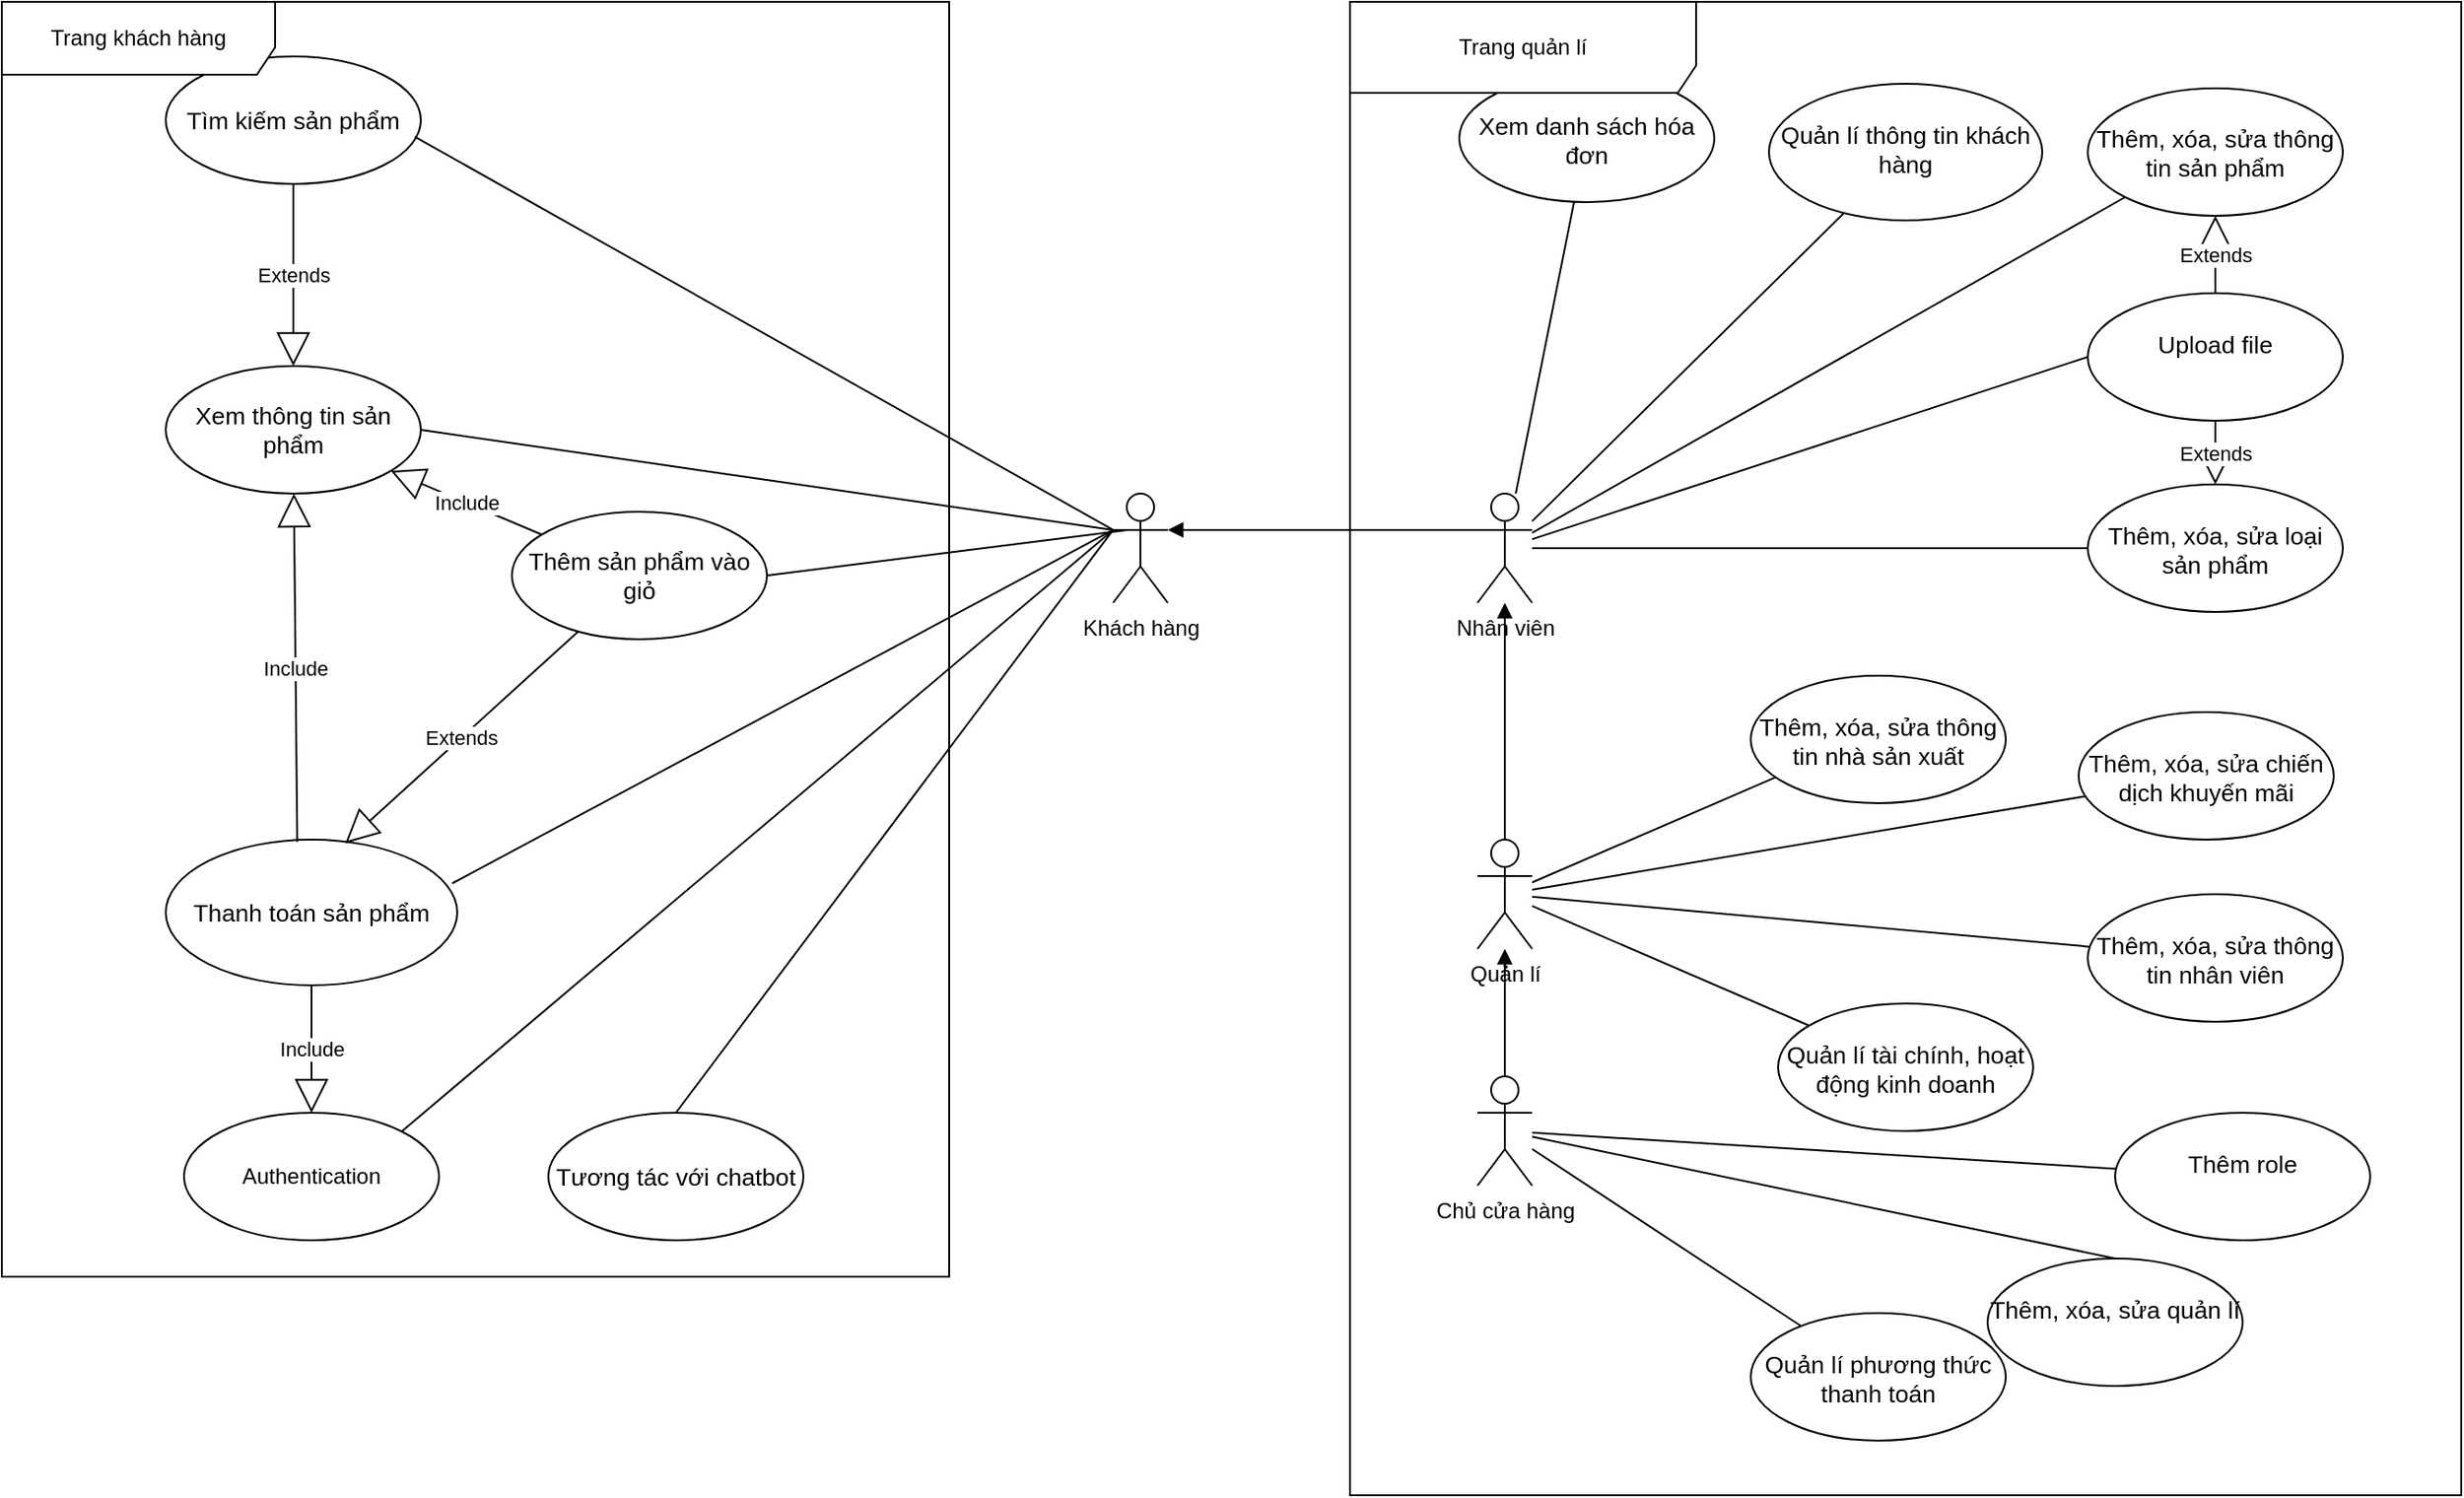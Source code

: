 <mxfile version="20.4.0" type="github">
  <diagram id="iGRDlivAOMHe7M8B4Hxi" name="Page-1">
    <mxGraphModel dx="1296" dy="1838" grid="1" gridSize="10" guides="1" tooltips="1" connect="1" arrows="1" fold="1" page="1" pageScale="1" pageWidth="850" pageHeight="1100" math="0" shadow="0">
      <root>
        <mxCell id="0" />
        <mxCell id="1" parent="0" />
        <mxCell id="qxMvBepOkDed57miZHUi-1" value="Khách hàng" style="shape=umlActor;verticalLabelPosition=bottom;verticalAlign=top;html=1;" vertex="1" parent="1">
          <mxGeometry x="960" y="150" width="30" height="60" as="geometry" />
        </mxCell>
        <mxCell id="qxMvBepOkDed57miZHUi-2" value="Authentication" style="ellipse;whiteSpace=wrap;html=1;" vertex="1" parent="1">
          <mxGeometry x="450" y="490" width="140" height="70" as="geometry" />
        </mxCell>
        <mxCell id="qxMvBepOkDed57miZHUi-4" value="&lt;span style=&quot;text-align: start; font-size: 10pt; font-family: Arial;&quot; data-sheets-userformat=&quot;{&amp;quot;2&amp;quot;:573,&amp;quot;3&amp;quot;:{&amp;quot;1&amp;quot;:0},&amp;quot;5&amp;quot;:{&amp;quot;1&amp;quot;:[{&amp;quot;1&amp;quot;:2,&amp;quot;2&amp;quot;:0,&amp;quot;5&amp;quot;:{&amp;quot;1&amp;quot;:2,&amp;quot;2&amp;quot;:0}},{&amp;quot;1&amp;quot;:0,&amp;quot;2&amp;quot;:0,&amp;quot;3&amp;quot;:3},{&amp;quot;1&amp;quot;:1,&amp;quot;2&amp;quot;:0,&amp;quot;4&amp;quot;:1}]},&amp;quot;6&amp;quot;:{&amp;quot;1&amp;quot;:[{&amp;quot;1&amp;quot;:2,&amp;quot;2&amp;quot;:0,&amp;quot;5&amp;quot;:{&amp;quot;1&amp;quot;:2,&amp;quot;2&amp;quot;:0}},{&amp;quot;1&amp;quot;:0,&amp;quot;2&amp;quot;:0,&amp;quot;3&amp;quot;:3},{&amp;quot;1&amp;quot;:1,&amp;quot;2&amp;quot;:0,&amp;quot;4&amp;quot;:1}]},&amp;quot;7&amp;quot;:{&amp;quot;1&amp;quot;:[{&amp;quot;1&amp;quot;:2,&amp;quot;2&amp;quot;:0,&amp;quot;5&amp;quot;:{&amp;quot;1&amp;quot;:2,&amp;quot;2&amp;quot;:0}},{&amp;quot;1&amp;quot;:0,&amp;quot;2&amp;quot;:0,&amp;quot;3&amp;quot;:3},{&amp;quot;1&amp;quot;:1,&amp;quot;2&amp;quot;:0,&amp;quot;4&amp;quot;:1}]},&amp;quot;8&amp;quot;:{&amp;quot;1&amp;quot;:[{&amp;quot;1&amp;quot;:2,&amp;quot;2&amp;quot;:0,&amp;quot;5&amp;quot;:{&amp;quot;1&amp;quot;:2,&amp;quot;2&amp;quot;:0}},{&amp;quot;1&amp;quot;:0,&amp;quot;2&amp;quot;:0,&amp;quot;3&amp;quot;:3},{&amp;quot;1&amp;quot;:1,&amp;quot;2&amp;quot;:0,&amp;quot;4&amp;quot;:1}]},&amp;quot;12&amp;quot;:0}&quot; data-sheets-value=&quot;{&amp;quot;1&amp;quot;:2,&amp;quot;2&amp;quot;:&amp;quot;Tìm kiếm sản phẩm&amp;quot;}&quot;&gt;Tìm kiếm sản phẩm&lt;/span&gt;" style="ellipse;whiteSpace=wrap;html=1;" vertex="1" parent="1">
          <mxGeometry x="440" y="-90" width="140" height="70" as="geometry" />
        </mxCell>
        <mxCell id="qxMvBepOkDed57miZHUi-5" value="&lt;span style=&quot;text-align: start; font-size: 10pt; font-family: Arial;&quot; data-sheets-userformat=&quot;{&amp;quot;2&amp;quot;:573,&amp;quot;3&amp;quot;:{&amp;quot;1&amp;quot;:0},&amp;quot;5&amp;quot;:{&amp;quot;1&amp;quot;:[{&amp;quot;1&amp;quot;:2,&amp;quot;2&amp;quot;:0,&amp;quot;5&amp;quot;:{&amp;quot;1&amp;quot;:2,&amp;quot;2&amp;quot;:0}},{&amp;quot;1&amp;quot;:0,&amp;quot;2&amp;quot;:0,&amp;quot;3&amp;quot;:3},{&amp;quot;1&amp;quot;:1,&amp;quot;2&amp;quot;:0,&amp;quot;4&amp;quot;:1}]},&amp;quot;6&amp;quot;:{&amp;quot;1&amp;quot;:[{&amp;quot;1&amp;quot;:2,&amp;quot;2&amp;quot;:0,&amp;quot;5&amp;quot;:{&amp;quot;1&amp;quot;:2,&amp;quot;2&amp;quot;:0}},{&amp;quot;1&amp;quot;:0,&amp;quot;2&amp;quot;:0,&amp;quot;3&amp;quot;:3},{&amp;quot;1&amp;quot;:1,&amp;quot;2&amp;quot;:0,&amp;quot;4&amp;quot;:1}]},&amp;quot;7&amp;quot;:{&amp;quot;1&amp;quot;:[{&amp;quot;1&amp;quot;:2,&amp;quot;2&amp;quot;:0,&amp;quot;5&amp;quot;:{&amp;quot;1&amp;quot;:2,&amp;quot;2&amp;quot;:0}},{&amp;quot;1&amp;quot;:0,&amp;quot;2&amp;quot;:0,&amp;quot;3&amp;quot;:3},{&amp;quot;1&amp;quot;:1,&amp;quot;2&amp;quot;:0,&amp;quot;4&amp;quot;:1}]},&amp;quot;8&amp;quot;:{&amp;quot;1&amp;quot;:[{&amp;quot;1&amp;quot;:2,&amp;quot;2&amp;quot;:0,&amp;quot;5&amp;quot;:{&amp;quot;1&amp;quot;:2,&amp;quot;2&amp;quot;:0}},{&amp;quot;1&amp;quot;:0,&amp;quot;2&amp;quot;:0,&amp;quot;3&amp;quot;:3},{&amp;quot;1&amp;quot;:1,&amp;quot;2&amp;quot;:0,&amp;quot;4&amp;quot;:1}]},&amp;quot;12&amp;quot;:0}&quot; data-sheets-value=&quot;{&amp;quot;1&amp;quot;:2,&amp;quot;2&amp;quot;:&amp;quot;Thêm, xóa, sửa thông tin sản phẩm&amp;quot;}&quot;&gt;Thêm, xóa, sửa thông tin sản phẩm&lt;/span&gt;" style="ellipse;whiteSpace=wrap;html=1;" vertex="1" parent="1">
          <mxGeometry x="1495" y="-72.5" width="140" height="70" as="geometry" />
        </mxCell>
        <mxCell id="qxMvBepOkDed57miZHUi-6" value="&lt;span style=&quot;text-align: start; font-size: 10pt; font-family: Arial;&quot; data-sheets-userformat=&quot;{&amp;quot;2&amp;quot;:573,&amp;quot;3&amp;quot;:{&amp;quot;1&amp;quot;:0},&amp;quot;5&amp;quot;:{&amp;quot;1&amp;quot;:[{&amp;quot;1&amp;quot;:2,&amp;quot;2&amp;quot;:0,&amp;quot;5&amp;quot;:{&amp;quot;1&amp;quot;:2,&amp;quot;2&amp;quot;:0}},{&amp;quot;1&amp;quot;:0,&amp;quot;2&amp;quot;:0,&amp;quot;3&amp;quot;:3},{&amp;quot;1&amp;quot;:1,&amp;quot;2&amp;quot;:0,&amp;quot;4&amp;quot;:1}]},&amp;quot;6&amp;quot;:{&amp;quot;1&amp;quot;:[{&amp;quot;1&amp;quot;:2,&amp;quot;2&amp;quot;:0,&amp;quot;5&amp;quot;:{&amp;quot;1&amp;quot;:2,&amp;quot;2&amp;quot;:0}},{&amp;quot;1&amp;quot;:0,&amp;quot;2&amp;quot;:0,&amp;quot;3&amp;quot;:3},{&amp;quot;1&amp;quot;:1,&amp;quot;2&amp;quot;:0,&amp;quot;4&amp;quot;:1}]},&amp;quot;7&amp;quot;:{&amp;quot;1&amp;quot;:[{&amp;quot;1&amp;quot;:2,&amp;quot;2&amp;quot;:0,&amp;quot;5&amp;quot;:{&amp;quot;1&amp;quot;:2,&amp;quot;2&amp;quot;:0}},{&amp;quot;1&amp;quot;:0,&amp;quot;2&amp;quot;:0,&amp;quot;3&amp;quot;:3},{&amp;quot;1&amp;quot;:1,&amp;quot;2&amp;quot;:0,&amp;quot;4&amp;quot;:1}]},&amp;quot;8&amp;quot;:{&amp;quot;1&amp;quot;:[{&amp;quot;1&amp;quot;:2,&amp;quot;2&amp;quot;:0,&amp;quot;5&amp;quot;:{&amp;quot;1&amp;quot;:2,&amp;quot;2&amp;quot;:0}},{&amp;quot;1&amp;quot;:0,&amp;quot;2&amp;quot;:0,&amp;quot;3&amp;quot;:3},{&amp;quot;1&amp;quot;:1,&amp;quot;2&amp;quot;:0,&amp;quot;4&amp;quot;:1}]},&amp;quot;12&amp;quot;:0}&quot; data-sheets-value=&quot;{&amp;quot;1&amp;quot;:2,&amp;quot;2&amp;quot;:&amp;quot;Tương tác với chatbot&amp;quot;}&quot;&gt;Tương tác với chatbot&lt;/span&gt;" style="ellipse;whiteSpace=wrap;html=1;" vertex="1" parent="1">
          <mxGeometry x="650" y="490" width="140" height="70" as="geometry" />
        </mxCell>
        <mxCell id="qxMvBepOkDed57miZHUi-7" value="&lt;span style=&quot;text-align: start; font-size: 10pt; font-family: Arial;&quot; data-sheets-userformat=&quot;{&amp;quot;2&amp;quot;:573,&amp;quot;3&amp;quot;:{&amp;quot;1&amp;quot;:0},&amp;quot;5&amp;quot;:{&amp;quot;1&amp;quot;:[{&amp;quot;1&amp;quot;:2,&amp;quot;2&amp;quot;:0,&amp;quot;5&amp;quot;:{&amp;quot;1&amp;quot;:2,&amp;quot;2&amp;quot;:0}},{&amp;quot;1&amp;quot;:0,&amp;quot;2&amp;quot;:0,&amp;quot;3&amp;quot;:3},{&amp;quot;1&amp;quot;:1,&amp;quot;2&amp;quot;:0,&amp;quot;4&amp;quot;:1}]},&amp;quot;6&amp;quot;:{&amp;quot;1&amp;quot;:[{&amp;quot;1&amp;quot;:2,&amp;quot;2&amp;quot;:0,&amp;quot;5&amp;quot;:{&amp;quot;1&amp;quot;:2,&amp;quot;2&amp;quot;:0}},{&amp;quot;1&amp;quot;:0,&amp;quot;2&amp;quot;:0,&amp;quot;3&amp;quot;:3},{&amp;quot;1&amp;quot;:1,&amp;quot;2&amp;quot;:0,&amp;quot;4&amp;quot;:1}]},&amp;quot;7&amp;quot;:{&amp;quot;1&amp;quot;:[{&amp;quot;1&amp;quot;:2,&amp;quot;2&amp;quot;:0,&amp;quot;5&amp;quot;:{&amp;quot;1&amp;quot;:2,&amp;quot;2&amp;quot;:0}},{&amp;quot;1&amp;quot;:0,&amp;quot;2&amp;quot;:0,&amp;quot;3&amp;quot;:3},{&amp;quot;1&amp;quot;:1,&amp;quot;2&amp;quot;:0,&amp;quot;4&amp;quot;:1}]},&amp;quot;8&amp;quot;:{&amp;quot;1&amp;quot;:[{&amp;quot;1&amp;quot;:2,&amp;quot;2&amp;quot;:0,&amp;quot;5&amp;quot;:{&amp;quot;1&amp;quot;:2,&amp;quot;2&amp;quot;:0}},{&amp;quot;1&amp;quot;:0,&amp;quot;2&amp;quot;:0,&amp;quot;3&amp;quot;:3},{&amp;quot;1&amp;quot;:1,&amp;quot;2&amp;quot;:0,&amp;quot;4&amp;quot;:1}]},&amp;quot;12&amp;quot;:0}&quot; data-sheets-value=&quot;{&amp;quot;1&amp;quot;:2,&amp;quot;2&amp;quot;:&amp;quot;Thanh toán sản phẩm&amp;quot;}&quot;&gt;Thanh toán sản phẩm&lt;/span&gt;" style="ellipse;whiteSpace=wrap;html=1;" vertex="1" parent="1">
          <mxGeometry x="440" y="340" width="160" height="80" as="geometry" />
        </mxCell>
        <mxCell id="qxMvBepOkDed57miZHUi-8" value="&lt;span style=&quot;text-align: start; font-size: 10pt; font-family: Arial;&quot; data-sheets-userformat=&quot;{&amp;quot;2&amp;quot;:573,&amp;quot;3&amp;quot;:{&amp;quot;1&amp;quot;:0},&amp;quot;5&amp;quot;:{&amp;quot;1&amp;quot;:[{&amp;quot;1&amp;quot;:2,&amp;quot;2&amp;quot;:0,&amp;quot;5&amp;quot;:{&amp;quot;1&amp;quot;:2,&amp;quot;2&amp;quot;:0}},{&amp;quot;1&amp;quot;:0,&amp;quot;2&amp;quot;:0,&amp;quot;3&amp;quot;:3},{&amp;quot;1&amp;quot;:1,&amp;quot;2&amp;quot;:0,&amp;quot;4&amp;quot;:1}]},&amp;quot;6&amp;quot;:{&amp;quot;1&amp;quot;:[{&amp;quot;1&amp;quot;:2,&amp;quot;2&amp;quot;:0,&amp;quot;5&amp;quot;:{&amp;quot;1&amp;quot;:2,&amp;quot;2&amp;quot;:0}},{&amp;quot;1&amp;quot;:0,&amp;quot;2&amp;quot;:0,&amp;quot;3&amp;quot;:3},{&amp;quot;1&amp;quot;:1,&amp;quot;2&amp;quot;:0,&amp;quot;4&amp;quot;:1}]},&amp;quot;7&amp;quot;:{&amp;quot;1&amp;quot;:[{&amp;quot;1&amp;quot;:2,&amp;quot;2&amp;quot;:0,&amp;quot;5&amp;quot;:{&amp;quot;1&amp;quot;:2,&amp;quot;2&amp;quot;:0}},{&amp;quot;1&amp;quot;:0,&amp;quot;2&amp;quot;:0,&amp;quot;3&amp;quot;:3},{&amp;quot;1&amp;quot;:1,&amp;quot;2&amp;quot;:0,&amp;quot;4&amp;quot;:1}]},&amp;quot;8&amp;quot;:{&amp;quot;1&amp;quot;:[{&amp;quot;1&amp;quot;:2,&amp;quot;2&amp;quot;:0,&amp;quot;5&amp;quot;:{&amp;quot;1&amp;quot;:2,&amp;quot;2&amp;quot;:0}},{&amp;quot;1&amp;quot;:0,&amp;quot;2&amp;quot;:0,&amp;quot;3&amp;quot;:3},{&amp;quot;1&amp;quot;:1,&amp;quot;2&amp;quot;:0,&amp;quot;4&amp;quot;:1}]},&amp;quot;12&amp;quot;:0}&quot; data-sheets-value=&quot;{&amp;quot;1&amp;quot;:2,&amp;quot;2&amp;quot;:&amp;quot;Thêm sản phẩm vào giỏ&amp;quot;}&quot;&gt;Thêm sản phẩm vào giỏ&lt;/span&gt;" style="ellipse;whiteSpace=wrap;html=1;" vertex="1" parent="1">
          <mxGeometry x="630" y="160" width="140" height="70" as="geometry" />
        </mxCell>
        <mxCell id="qxMvBepOkDed57miZHUi-9" value="&lt;span style=&quot;text-align: start; font-size: 10pt; font-family: Arial;&quot; data-sheets-userformat=&quot;{&amp;quot;2&amp;quot;:573,&amp;quot;3&amp;quot;:{&amp;quot;1&amp;quot;:0},&amp;quot;5&amp;quot;:{&amp;quot;1&amp;quot;:[{&amp;quot;1&amp;quot;:2,&amp;quot;2&amp;quot;:0,&amp;quot;5&amp;quot;:{&amp;quot;1&amp;quot;:2,&amp;quot;2&amp;quot;:0}},{&amp;quot;1&amp;quot;:0,&amp;quot;2&amp;quot;:0,&amp;quot;3&amp;quot;:3},{&amp;quot;1&amp;quot;:1,&amp;quot;2&amp;quot;:0,&amp;quot;4&amp;quot;:1}]},&amp;quot;6&amp;quot;:{&amp;quot;1&amp;quot;:[{&amp;quot;1&amp;quot;:2,&amp;quot;2&amp;quot;:0,&amp;quot;5&amp;quot;:{&amp;quot;1&amp;quot;:2,&amp;quot;2&amp;quot;:0}},{&amp;quot;1&amp;quot;:0,&amp;quot;2&amp;quot;:0,&amp;quot;3&amp;quot;:3},{&amp;quot;1&amp;quot;:1,&amp;quot;2&amp;quot;:0,&amp;quot;4&amp;quot;:1}]},&amp;quot;7&amp;quot;:{&amp;quot;1&amp;quot;:[{&amp;quot;1&amp;quot;:2,&amp;quot;2&amp;quot;:0,&amp;quot;5&amp;quot;:{&amp;quot;1&amp;quot;:2,&amp;quot;2&amp;quot;:0}},{&amp;quot;1&amp;quot;:0,&amp;quot;2&amp;quot;:0,&amp;quot;3&amp;quot;:3},{&amp;quot;1&amp;quot;:1,&amp;quot;2&amp;quot;:0,&amp;quot;4&amp;quot;:1}]},&amp;quot;8&amp;quot;:{&amp;quot;1&amp;quot;:[{&amp;quot;1&amp;quot;:2,&amp;quot;2&amp;quot;:0,&amp;quot;5&amp;quot;:{&amp;quot;1&amp;quot;:2,&amp;quot;2&amp;quot;:0}},{&amp;quot;1&amp;quot;:0,&amp;quot;2&amp;quot;:0,&amp;quot;3&amp;quot;:3},{&amp;quot;1&amp;quot;:1,&amp;quot;2&amp;quot;:0,&amp;quot;4&amp;quot;:1}]},&amp;quot;12&amp;quot;:0}&quot; data-sheets-value=&quot;{&amp;quot;1&amp;quot;:2,&amp;quot;2&amp;quot;:&amp;quot;Xem thông tin sản phẩm&amp;quot;}&quot;&gt;Xem thông tin sản phẩm&lt;/span&gt;" style="ellipse;whiteSpace=wrap;html=1;" vertex="1" parent="1">
          <mxGeometry x="440" y="80" width="140" height="70" as="geometry" />
        </mxCell>
        <mxCell id="qxMvBepOkDed57miZHUi-11" value="Trang khách hàng" style="shape=umlFrame;whiteSpace=wrap;html=1;width=150;height=40;" vertex="1" parent="1">
          <mxGeometry x="350" y="-120" width="520" height="700" as="geometry" />
        </mxCell>
        <mxCell id="qxMvBepOkDed57miZHUi-14" value="Include" style="endArrow=block;endSize=16;endFill=0;html=1;rounded=0;strokeColor=default;exitX=0.5;exitY=1;exitDx=0;exitDy=0;entryX=0.5;entryY=0;entryDx=0;entryDy=0;" edge="1" parent="1" source="qxMvBepOkDed57miZHUi-7" target="qxMvBepOkDed57miZHUi-2">
          <mxGeometry width="160" relative="1" as="geometry">
            <mxPoint x="470" y="490" as="sourcePoint" />
            <mxPoint x="630" y="490" as="targetPoint" />
          </mxGeometry>
        </mxCell>
        <mxCell id="qxMvBepOkDed57miZHUi-15" value="Include" style="endArrow=block;endSize=16;endFill=0;html=1;rounded=0;strokeColor=default;" edge="1" parent="1" source="qxMvBepOkDed57miZHUi-8" target="qxMvBepOkDed57miZHUi-9">
          <mxGeometry width="160" relative="1" as="geometry">
            <mxPoint x="506.569" y="206.716" as="sourcePoint" />
            <mxPoint x="580.0" y="150" as="targetPoint" />
          </mxGeometry>
        </mxCell>
        <mxCell id="qxMvBepOkDed57miZHUi-18" value="Extends" style="endArrow=block;endSize=16;endFill=0;html=1;rounded=0;strokeColor=default;exitX=0.5;exitY=1;exitDx=0;exitDy=0;" edge="1" parent="1" source="qxMvBepOkDed57miZHUi-4" target="qxMvBepOkDed57miZHUi-9">
          <mxGeometry width="160" relative="1" as="geometry">
            <mxPoint x="590" y="190" as="sourcePoint" />
            <mxPoint x="750" y="190" as="targetPoint" />
          </mxGeometry>
        </mxCell>
        <mxCell id="qxMvBepOkDed57miZHUi-19" value="Extends" style="endArrow=block;endSize=16;endFill=0;html=1;rounded=0;strokeColor=default;entryX=0.616;entryY=0.025;entryDx=0;entryDy=0;entryPerimeter=0;" edge="1" parent="1" source="qxMvBepOkDed57miZHUi-8" target="qxMvBepOkDed57miZHUi-7">
          <mxGeometry width="160" relative="1" as="geometry">
            <mxPoint x="270" y="220" as="sourcePoint" />
            <mxPoint x="430" y="220" as="targetPoint" />
          </mxGeometry>
        </mxCell>
        <mxCell id="qxMvBepOkDed57miZHUi-20" value="Include" style="endArrow=block;endSize=16;endFill=0;html=1;rounded=0;strokeColor=default;exitX=0.451;exitY=0.015;exitDx=0;exitDy=0;exitPerimeter=0;" edge="1" parent="1" source="qxMvBepOkDed57miZHUi-7" target="qxMvBepOkDed57miZHUi-9">
          <mxGeometry width="160" relative="1" as="geometry">
            <mxPoint x="468.289" y="276.716" as="sourcePoint" />
            <mxPoint x="571.72" y="230" as="targetPoint" />
          </mxGeometry>
        </mxCell>
        <mxCell id="qxMvBepOkDed57miZHUi-22" value="" style="endArrow=none;html=1;rounded=0;strokeColor=default;entryX=0;entryY=0.333;entryDx=0;entryDy=0;entryPerimeter=0;exitX=0.976;exitY=0.629;exitDx=0;exitDy=0;exitPerimeter=0;" edge="1" parent="1" source="qxMvBepOkDed57miZHUi-4" target="qxMvBepOkDed57miZHUi-1">
          <mxGeometry width="50" height="50" relative="1" as="geometry">
            <mxPoint x="640" y="40" as="sourcePoint" />
            <mxPoint x="690" y="-10" as="targetPoint" />
          </mxGeometry>
        </mxCell>
        <mxCell id="qxMvBepOkDed57miZHUi-23" value="" style="endArrow=none;html=1;rounded=0;strokeColor=default;exitX=1;exitY=0.5;exitDx=0;exitDy=0;entryX=0;entryY=0.333;entryDx=0;entryDy=0;entryPerimeter=0;" edge="1" parent="1" source="qxMvBepOkDed57miZHUi-9" target="qxMvBepOkDed57miZHUi-1">
          <mxGeometry width="50" height="50" relative="1" as="geometry">
            <mxPoint x="600.0" y="60.0" as="sourcePoint" />
            <mxPoint x="960" y="170" as="targetPoint" />
          </mxGeometry>
        </mxCell>
        <mxCell id="qxMvBepOkDed57miZHUi-24" value="" style="endArrow=none;html=1;rounded=0;strokeColor=default;exitX=1;exitY=0.5;exitDx=0;exitDy=0;entryX=0.267;entryY=0.333;entryDx=0;entryDy=0;entryPerimeter=0;" edge="1" parent="1" source="qxMvBepOkDed57miZHUi-8" target="qxMvBepOkDed57miZHUi-1">
          <mxGeometry width="50" height="50" relative="1" as="geometry">
            <mxPoint x="590" y="125.0" as="sourcePoint" />
            <mxPoint x="960" y="170" as="targetPoint" />
          </mxGeometry>
        </mxCell>
        <mxCell id="qxMvBepOkDed57miZHUi-25" value="" style="endArrow=none;html=1;rounded=0;strokeColor=default;exitX=0.983;exitY=0.3;exitDx=0;exitDy=0;exitPerimeter=0;entryX=0;entryY=0.333;entryDx=0;entryDy=0;entryPerimeter=0;" edge="1" parent="1" source="qxMvBepOkDed57miZHUi-7" target="qxMvBepOkDed57miZHUi-1">
          <mxGeometry width="50" height="50" relative="1" as="geometry">
            <mxPoint x="780.0" y="205.0" as="sourcePoint" />
            <mxPoint x="910" y="260" as="targetPoint" />
          </mxGeometry>
        </mxCell>
        <mxCell id="qxMvBepOkDed57miZHUi-27" value="" style="endArrow=none;html=1;rounded=0;strokeColor=default;exitX=1;exitY=0;exitDx=0;exitDy=0;entryX=0;entryY=0.333;entryDx=0;entryDy=0;entryPerimeter=0;" edge="1" parent="1" source="qxMvBepOkDed57miZHUi-2" target="qxMvBepOkDed57miZHUi-1">
          <mxGeometry width="50" height="50" relative="1" as="geometry">
            <mxPoint x="607.28" y="374.0" as="sourcePoint" />
            <mxPoint x="985.33" y="178.66" as="targetPoint" />
          </mxGeometry>
        </mxCell>
        <mxCell id="qxMvBepOkDed57miZHUi-28" value="" style="endArrow=none;html=1;rounded=0;strokeColor=default;exitX=0.5;exitY=0;exitDx=0;exitDy=0;entryX=0;entryY=0.333;entryDx=0;entryDy=0;entryPerimeter=0;" edge="1" parent="1" source="qxMvBepOkDed57miZHUi-6" target="qxMvBepOkDed57miZHUi-1">
          <mxGeometry width="50" height="50" relative="1" as="geometry">
            <mxPoint x="579.497" y="510.251" as="sourcePoint" />
            <mxPoint x="970" y="180" as="targetPoint" />
          </mxGeometry>
        </mxCell>
        <mxCell id="qxMvBepOkDed57miZHUi-30" style="rounded=0;orthogonalLoop=1;jettySize=auto;html=1;exitX=0;exitY=0.333;exitDx=0;exitDy=0;exitPerimeter=0;entryX=1;entryY=0.333;entryDx=0;entryDy=0;entryPerimeter=0;strokeColor=default;endArrow=block;endFill=1;startArrow=none;startFill=0;" edge="1" parent="1" source="qxMvBepOkDed57miZHUi-29" target="qxMvBepOkDed57miZHUi-1">
          <mxGeometry relative="1" as="geometry" />
        </mxCell>
        <mxCell id="qxMvBepOkDed57miZHUi-36" style="edgeStyle=none;rounded=0;orthogonalLoop=1;jettySize=auto;html=1;entryX=0;entryY=1;entryDx=0;entryDy=0;strokeColor=default;startArrow=none;startFill=0;endArrow=none;endFill=0;" edge="1" parent="1" source="qxMvBepOkDed57miZHUi-29" target="qxMvBepOkDed57miZHUi-5">
          <mxGeometry relative="1" as="geometry" />
        </mxCell>
        <mxCell id="qxMvBepOkDed57miZHUi-37" style="edgeStyle=none;rounded=0;orthogonalLoop=1;jettySize=auto;html=1;strokeColor=default;startArrow=none;startFill=0;endArrow=none;endFill=0;" edge="1" parent="1" source="qxMvBepOkDed57miZHUi-29" target="qxMvBepOkDed57miZHUi-35">
          <mxGeometry relative="1" as="geometry" />
        </mxCell>
        <mxCell id="qxMvBepOkDed57miZHUi-38" style="edgeStyle=none;rounded=0;orthogonalLoop=1;jettySize=auto;html=1;entryX=0;entryY=0.5;entryDx=0;entryDy=0;strokeColor=default;startArrow=none;startFill=0;endArrow=none;endFill=0;" edge="1" parent="1" source="qxMvBepOkDed57miZHUi-29" target="qxMvBepOkDed57miZHUi-34">
          <mxGeometry relative="1" as="geometry" />
        </mxCell>
        <mxCell id="qxMvBepOkDed57miZHUi-39" style="edgeStyle=none;rounded=0;orthogonalLoop=1;jettySize=auto;html=1;entryX=0;entryY=0.5;entryDx=0;entryDy=0;strokeColor=default;startArrow=none;startFill=0;endArrow=none;endFill=0;" edge="1" parent="1" source="qxMvBepOkDed57miZHUi-29" target="qxMvBepOkDed57miZHUi-33">
          <mxGeometry relative="1" as="geometry" />
        </mxCell>
        <mxCell id="qxMvBepOkDed57miZHUi-40" style="edgeStyle=none;rounded=0;orthogonalLoop=1;jettySize=auto;html=1;strokeColor=default;startArrow=none;startFill=0;endArrow=none;endFill=0;" edge="1" parent="1" source="qxMvBepOkDed57miZHUi-29" target="qxMvBepOkDed57miZHUi-32">
          <mxGeometry relative="1" as="geometry" />
        </mxCell>
        <mxCell id="qxMvBepOkDed57miZHUi-42" style="edgeStyle=none;rounded=0;orthogonalLoop=1;jettySize=auto;html=1;entryX=0.5;entryY=0;entryDx=0;entryDy=0;entryPerimeter=0;strokeColor=default;startArrow=block;startFill=1;endArrow=none;endFill=0;" edge="1" parent="1" source="qxMvBepOkDed57miZHUi-29" target="qxMvBepOkDed57miZHUi-41">
          <mxGeometry relative="1" as="geometry" />
        </mxCell>
        <mxCell id="qxMvBepOkDed57miZHUi-29" value="Nhân viên&lt;br&gt;" style="shape=umlActor;verticalLabelPosition=bottom;verticalAlign=top;html=1;" vertex="1" parent="1">
          <mxGeometry x="1160" y="150" width="30" height="60" as="geometry" />
        </mxCell>
        <mxCell id="qxMvBepOkDed57miZHUi-31" value="&#xa;&lt;span data-sheets-userformat=&quot;{&amp;quot;2&amp;quot;:573,&amp;quot;3&amp;quot;:{&amp;quot;1&amp;quot;:0},&amp;quot;5&amp;quot;:{&amp;quot;1&amp;quot;:[{&amp;quot;1&amp;quot;:2,&amp;quot;2&amp;quot;:0,&amp;quot;5&amp;quot;:{&amp;quot;1&amp;quot;:2,&amp;quot;2&amp;quot;:0}},{&amp;quot;1&amp;quot;:0,&amp;quot;2&amp;quot;:0,&amp;quot;3&amp;quot;:3},{&amp;quot;1&amp;quot;:1,&amp;quot;2&amp;quot;:0,&amp;quot;4&amp;quot;:1}]},&amp;quot;6&amp;quot;:{&amp;quot;1&amp;quot;:[{&amp;quot;1&amp;quot;:2,&amp;quot;2&amp;quot;:0,&amp;quot;5&amp;quot;:{&amp;quot;1&amp;quot;:2,&amp;quot;2&amp;quot;:0}},{&amp;quot;1&amp;quot;:0,&amp;quot;2&amp;quot;:0,&amp;quot;3&amp;quot;:3},{&amp;quot;1&amp;quot;:1,&amp;quot;2&amp;quot;:0,&amp;quot;4&amp;quot;:1}]},&amp;quot;7&amp;quot;:{&amp;quot;1&amp;quot;:[{&amp;quot;1&amp;quot;:2,&amp;quot;2&amp;quot;:0,&amp;quot;5&amp;quot;:{&amp;quot;1&amp;quot;:2,&amp;quot;2&amp;quot;:0}},{&amp;quot;1&amp;quot;:0,&amp;quot;2&amp;quot;:0,&amp;quot;3&amp;quot;:3},{&amp;quot;1&amp;quot;:1,&amp;quot;2&amp;quot;:0,&amp;quot;4&amp;quot;:1}]},&amp;quot;8&amp;quot;:{&amp;quot;1&amp;quot;:[{&amp;quot;1&amp;quot;:2,&amp;quot;2&amp;quot;:0,&amp;quot;5&amp;quot;:{&amp;quot;1&amp;quot;:2,&amp;quot;2&amp;quot;:0}},{&amp;quot;1&amp;quot;:0,&amp;quot;2&amp;quot;:0,&amp;quot;3&amp;quot;:3},{&amp;quot;1&amp;quot;:1,&amp;quot;2&amp;quot;:0,&amp;quot;4&amp;quot;:1}]},&amp;quot;12&amp;quot;:0}&quot; data-sheets-value=&quot;{&amp;quot;1&amp;quot;:2,&amp;quot;2&amp;quot;:&amp;quot;Thêm role&amp;quot;}&quot; style=&quot;font-size:10pt;font-family:Arial;font-style:normal;&quot;&gt;Thêm role&lt;/span&gt;&#xa;&#xa;" style="ellipse;whiteSpace=wrap;html=1;verticalAlign=top;" vertex="1" parent="1">
          <mxGeometry x="1510" y="490" width="140" height="70" as="geometry" />
        </mxCell>
        <mxCell id="qxMvBepOkDed57miZHUi-32" value="&#xa;&lt;span data-sheets-userformat=&quot;{&amp;quot;2&amp;quot;:573,&amp;quot;3&amp;quot;:{&amp;quot;1&amp;quot;:0},&amp;quot;5&amp;quot;:{&amp;quot;1&amp;quot;:[{&amp;quot;1&amp;quot;:2,&amp;quot;2&amp;quot;:0,&amp;quot;5&amp;quot;:{&amp;quot;1&amp;quot;:2,&amp;quot;2&amp;quot;:0}},{&amp;quot;1&amp;quot;:0,&amp;quot;2&amp;quot;:0,&amp;quot;3&amp;quot;:3},{&amp;quot;1&amp;quot;:1,&amp;quot;2&amp;quot;:0,&amp;quot;4&amp;quot;:1}]},&amp;quot;6&amp;quot;:{&amp;quot;1&amp;quot;:[{&amp;quot;1&amp;quot;:2,&amp;quot;2&amp;quot;:0,&amp;quot;5&amp;quot;:{&amp;quot;1&amp;quot;:2,&amp;quot;2&amp;quot;:0}},{&amp;quot;1&amp;quot;:0,&amp;quot;2&amp;quot;:0,&amp;quot;3&amp;quot;:3},{&amp;quot;1&amp;quot;:1,&amp;quot;2&amp;quot;:0,&amp;quot;4&amp;quot;:1}]},&amp;quot;7&amp;quot;:{&amp;quot;1&amp;quot;:[{&amp;quot;1&amp;quot;:2,&amp;quot;2&amp;quot;:0,&amp;quot;5&amp;quot;:{&amp;quot;1&amp;quot;:2,&amp;quot;2&amp;quot;:0}},{&amp;quot;1&amp;quot;:0,&amp;quot;2&amp;quot;:0,&amp;quot;3&amp;quot;:3},{&amp;quot;1&amp;quot;:1,&amp;quot;2&amp;quot;:0,&amp;quot;4&amp;quot;:1}]},&amp;quot;8&amp;quot;:{&amp;quot;1&amp;quot;:[{&amp;quot;1&amp;quot;:2,&amp;quot;2&amp;quot;:0,&amp;quot;5&amp;quot;:{&amp;quot;1&amp;quot;:2,&amp;quot;2&amp;quot;:0}},{&amp;quot;1&amp;quot;:0,&amp;quot;2&amp;quot;:0,&amp;quot;3&amp;quot;:3},{&amp;quot;1&amp;quot;:1,&amp;quot;2&amp;quot;:0,&amp;quot;4&amp;quot;:1}]},&amp;quot;12&amp;quot;:0}&quot; data-sheets-value=&quot;{&amp;quot;1&amp;quot;:2,&amp;quot;2&amp;quot;:&amp;quot;Quản lí thông tin khách hàng&amp;quot;}&quot; style=&quot;font-size:10pt;font-family:Arial;font-style:normal;&quot;&gt;Quản lí thông tin khách hàng&lt;/span&gt;&#xa;&#xa;" style="ellipse;whiteSpace=wrap;html=1;verticalAlign=top;" vertex="1" parent="1">
          <mxGeometry x="1320" y="-75" width="150" height="75" as="geometry" />
        </mxCell>
        <mxCell id="qxMvBepOkDed57miZHUi-33" value="&#xa;&lt;span data-sheets-userformat=&quot;{&amp;quot;2&amp;quot;:573,&amp;quot;3&amp;quot;:{&amp;quot;1&amp;quot;:0},&amp;quot;5&amp;quot;:{&amp;quot;1&amp;quot;:[{&amp;quot;1&amp;quot;:2,&amp;quot;2&amp;quot;:0,&amp;quot;5&amp;quot;:{&amp;quot;1&amp;quot;:2,&amp;quot;2&amp;quot;:0}},{&amp;quot;1&amp;quot;:0,&amp;quot;2&amp;quot;:0,&amp;quot;3&amp;quot;:3},{&amp;quot;1&amp;quot;:1,&amp;quot;2&amp;quot;:0,&amp;quot;4&amp;quot;:1}]},&amp;quot;6&amp;quot;:{&amp;quot;1&amp;quot;:[{&amp;quot;1&amp;quot;:2,&amp;quot;2&amp;quot;:0,&amp;quot;5&amp;quot;:{&amp;quot;1&amp;quot;:2,&amp;quot;2&amp;quot;:0}},{&amp;quot;1&amp;quot;:0,&amp;quot;2&amp;quot;:0,&amp;quot;3&amp;quot;:3},{&amp;quot;1&amp;quot;:1,&amp;quot;2&amp;quot;:0,&amp;quot;4&amp;quot;:1}]},&amp;quot;7&amp;quot;:{&amp;quot;1&amp;quot;:[{&amp;quot;1&amp;quot;:2,&amp;quot;2&amp;quot;:0,&amp;quot;5&amp;quot;:{&amp;quot;1&amp;quot;:2,&amp;quot;2&amp;quot;:0}},{&amp;quot;1&amp;quot;:0,&amp;quot;2&amp;quot;:0,&amp;quot;3&amp;quot;:3},{&amp;quot;1&amp;quot;:1,&amp;quot;2&amp;quot;:0,&amp;quot;4&amp;quot;:1}]},&amp;quot;8&amp;quot;:{&amp;quot;1&amp;quot;:[{&amp;quot;1&amp;quot;:2,&amp;quot;2&amp;quot;:0,&amp;quot;5&amp;quot;:{&amp;quot;1&amp;quot;:2,&amp;quot;2&amp;quot;:0}},{&amp;quot;1&amp;quot;:0,&amp;quot;2&amp;quot;:0,&amp;quot;3&amp;quot;:3},{&amp;quot;1&amp;quot;:1,&amp;quot;2&amp;quot;:0,&amp;quot;4&amp;quot;:1}]},&amp;quot;12&amp;quot;:0}&quot; data-sheets-value=&quot;{&amp;quot;1&amp;quot;:2,&amp;quot;2&amp;quot;:&amp;quot;Thêm, xóa, sửa loại sản phẩm&amp;quot;}&quot; style=&quot;font-size:10pt;font-family:Arial;font-style:normal;&quot;&gt;Thêm, xóa, sửa loại sản phẩm&lt;/span&gt;&#xa;&#xa;" style="ellipse;whiteSpace=wrap;html=1;verticalAlign=top;" vertex="1" parent="1">
          <mxGeometry x="1495" y="145" width="140" height="70" as="geometry" />
        </mxCell>
        <mxCell id="qxMvBepOkDed57miZHUi-34" value="&#xa;&lt;span data-sheets-userformat=&quot;{&amp;quot;2&amp;quot;:573,&amp;quot;3&amp;quot;:{&amp;quot;1&amp;quot;:0},&amp;quot;5&amp;quot;:{&amp;quot;1&amp;quot;:[{&amp;quot;1&amp;quot;:2,&amp;quot;2&amp;quot;:0,&amp;quot;5&amp;quot;:{&amp;quot;1&amp;quot;:2,&amp;quot;2&amp;quot;:0}},{&amp;quot;1&amp;quot;:0,&amp;quot;2&amp;quot;:0,&amp;quot;3&amp;quot;:3},{&amp;quot;1&amp;quot;:1,&amp;quot;2&amp;quot;:0,&amp;quot;4&amp;quot;:1}]},&amp;quot;6&amp;quot;:{&amp;quot;1&amp;quot;:[{&amp;quot;1&amp;quot;:2,&amp;quot;2&amp;quot;:0,&amp;quot;5&amp;quot;:{&amp;quot;1&amp;quot;:2,&amp;quot;2&amp;quot;:0}},{&amp;quot;1&amp;quot;:0,&amp;quot;2&amp;quot;:0,&amp;quot;3&amp;quot;:3},{&amp;quot;1&amp;quot;:1,&amp;quot;2&amp;quot;:0,&amp;quot;4&amp;quot;:1}]},&amp;quot;7&amp;quot;:{&amp;quot;1&amp;quot;:[{&amp;quot;1&amp;quot;:2,&amp;quot;2&amp;quot;:0,&amp;quot;5&amp;quot;:{&amp;quot;1&amp;quot;:2,&amp;quot;2&amp;quot;:0}},{&amp;quot;1&amp;quot;:0,&amp;quot;2&amp;quot;:0,&amp;quot;3&amp;quot;:3},{&amp;quot;1&amp;quot;:1,&amp;quot;2&amp;quot;:0,&amp;quot;4&amp;quot;:1}]},&amp;quot;8&amp;quot;:{&amp;quot;1&amp;quot;:[{&amp;quot;1&amp;quot;:2,&amp;quot;2&amp;quot;:0,&amp;quot;5&amp;quot;:{&amp;quot;1&amp;quot;:2,&amp;quot;2&amp;quot;:0}},{&amp;quot;1&amp;quot;:0,&amp;quot;2&amp;quot;:0,&amp;quot;3&amp;quot;:3},{&amp;quot;1&amp;quot;:1,&amp;quot;2&amp;quot;:0,&amp;quot;4&amp;quot;:1}]},&amp;quot;12&amp;quot;:0}&quot; data-sheets-value=&quot;{&amp;quot;1&amp;quot;:2,&amp;quot;2&amp;quot;:&amp;quot;Upload file&amp;quot;}&quot; style=&quot;font-size:10pt;font-family:Arial;font-style:normal;&quot;&gt;Upload file&lt;/span&gt;&#xa;&#xa;" style="ellipse;whiteSpace=wrap;html=1;verticalAlign=top;" vertex="1" parent="1">
          <mxGeometry x="1495" y="40" width="140" height="70" as="geometry" />
        </mxCell>
        <mxCell id="qxMvBepOkDed57miZHUi-35" value="&#xa;&lt;span data-sheets-userformat=&quot;{&amp;quot;2&amp;quot;:573,&amp;quot;3&amp;quot;:{&amp;quot;1&amp;quot;:0},&amp;quot;5&amp;quot;:{&amp;quot;1&amp;quot;:[{&amp;quot;1&amp;quot;:2,&amp;quot;2&amp;quot;:0,&amp;quot;5&amp;quot;:{&amp;quot;1&amp;quot;:2,&amp;quot;2&amp;quot;:0}},{&amp;quot;1&amp;quot;:0,&amp;quot;2&amp;quot;:0,&amp;quot;3&amp;quot;:3},{&amp;quot;1&amp;quot;:1,&amp;quot;2&amp;quot;:0,&amp;quot;4&amp;quot;:1}]},&amp;quot;6&amp;quot;:{&amp;quot;1&amp;quot;:[{&amp;quot;1&amp;quot;:2,&amp;quot;2&amp;quot;:0,&amp;quot;5&amp;quot;:{&amp;quot;1&amp;quot;:2,&amp;quot;2&amp;quot;:0}},{&amp;quot;1&amp;quot;:0,&amp;quot;2&amp;quot;:0,&amp;quot;3&amp;quot;:3},{&amp;quot;1&amp;quot;:1,&amp;quot;2&amp;quot;:0,&amp;quot;4&amp;quot;:1}]},&amp;quot;7&amp;quot;:{&amp;quot;1&amp;quot;:[{&amp;quot;1&amp;quot;:2,&amp;quot;2&amp;quot;:0,&amp;quot;5&amp;quot;:{&amp;quot;1&amp;quot;:2,&amp;quot;2&amp;quot;:0}},{&amp;quot;1&amp;quot;:0,&amp;quot;2&amp;quot;:0,&amp;quot;3&amp;quot;:3},{&amp;quot;1&amp;quot;:1,&amp;quot;2&amp;quot;:0,&amp;quot;4&amp;quot;:1}]},&amp;quot;8&amp;quot;:{&amp;quot;1&amp;quot;:[{&amp;quot;1&amp;quot;:2,&amp;quot;2&amp;quot;:0,&amp;quot;5&amp;quot;:{&amp;quot;1&amp;quot;:2,&amp;quot;2&amp;quot;:0}},{&amp;quot;1&amp;quot;:0,&amp;quot;2&amp;quot;:0,&amp;quot;3&amp;quot;:3},{&amp;quot;1&amp;quot;:1,&amp;quot;2&amp;quot;:0,&amp;quot;4&amp;quot;:1}]},&amp;quot;12&amp;quot;:0}&quot; data-sheets-value=&quot;{&amp;quot;1&amp;quot;:2,&amp;quot;2&amp;quot;:&amp;quot;Xem danh sách hóa đơn&amp;quot;}&quot; style=&quot;font-size:10pt;font-family:Arial;font-style:normal;&quot;&gt;Xem danh sách hóa đơn&lt;/span&gt;&#xa;&#xa;" style="ellipse;whiteSpace=wrap;html=1;gradientColor=none;fillColor=default;align=center;verticalAlign=top;" vertex="1" parent="1">
          <mxGeometry x="1150" y="-80" width="140" height="70" as="geometry" />
        </mxCell>
        <mxCell id="qxMvBepOkDed57miZHUi-53" style="edgeStyle=none;rounded=0;orthogonalLoop=1;jettySize=auto;html=1;entryX=0.101;entryY=0.794;entryDx=0;entryDy=0;entryPerimeter=0;strokeColor=default;startArrow=none;startFill=0;endArrow=none;endFill=0;" edge="1" parent="1" source="qxMvBepOkDed57miZHUi-41" target="qxMvBepOkDed57miZHUi-46">
          <mxGeometry relative="1" as="geometry" />
        </mxCell>
        <mxCell id="qxMvBepOkDed57miZHUi-54" style="edgeStyle=none;rounded=0;orthogonalLoop=1;jettySize=auto;html=1;strokeColor=default;startArrow=none;startFill=0;endArrow=none;endFill=0;" edge="1" parent="1" source="qxMvBepOkDed57miZHUi-41" target="qxMvBepOkDed57miZHUi-49">
          <mxGeometry relative="1" as="geometry" />
        </mxCell>
        <mxCell id="qxMvBepOkDed57miZHUi-55" style="edgeStyle=none;rounded=0;orthogonalLoop=1;jettySize=auto;html=1;strokeColor=default;startArrow=none;startFill=0;endArrow=none;endFill=0;" edge="1" parent="1" source="qxMvBepOkDed57miZHUi-41" target="qxMvBepOkDed57miZHUi-48">
          <mxGeometry relative="1" as="geometry" />
        </mxCell>
        <mxCell id="qxMvBepOkDed57miZHUi-56" style="edgeStyle=none;rounded=0;orthogonalLoop=1;jettySize=auto;html=1;strokeColor=default;startArrow=none;startFill=0;endArrow=none;endFill=0;" edge="1" parent="1" source="qxMvBepOkDed57miZHUi-41" target="qxMvBepOkDed57miZHUi-47">
          <mxGeometry relative="1" as="geometry" />
        </mxCell>
        <mxCell id="qxMvBepOkDed57miZHUi-61" style="edgeStyle=none;rounded=0;orthogonalLoop=1;jettySize=auto;html=1;strokeColor=default;startArrow=block;startFill=1;endArrow=none;endFill=0;" edge="1" parent="1" source="qxMvBepOkDed57miZHUi-41" target="qxMvBepOkDed57miZHUi-57">
          <mxGeometry relative="1" as="geometry" />
        </mxCell>
        <mxCell id="qxMvBepOkDed57miZHUi-41" value="Quản lí" style="shape=umlActor;verticalLabelPosition=bottom;verticalAlign=top;html=1;" vertex="1" parent="1">
          <mxGeometry x="1160" y="340" width="30" height="60" as="geometry" />
        </mxCell>
        <mxCell id="qxMvBepOkDed57miZHUi-43" value="Extends" style="endArrow=block;endSize=16;endFill=0;html=1;rounded=0;strokeColor=default;exitX=0.5;exitY=0;exitDx=0;exitDy=0;entryX=0.5;entryY=1;entryDx=0;entryDy=0;" edge="1" parent="1" source="qxMvBepOkDed57miZHUi-34" target="qxMvBepOkDed57miZHUi-5">
          <mxGeometry width="160" relative="1" as="geometry">
            <mxPoint x="1310" y="70" as="sourcePoint" />
            <mxPoint x="1470" y="70" as="targetPoint" />
          </mxGeometry>
        </mxCell>
        <mxCell id="qxMvBepOkDed57miZHUi-44" value="Extends" style="endArrow=block;endSize=16;endFill=0;html=1;rounded=0;strokeColor=default;exitX=0.5;exitY=1;exitDx=0;exitDy=0;" edge="1" parent="1" source="qxMvBepOkDed57miZHUi-34" target="qxMvBepOkDed57miZHUi-33">
          <mxGeometry width="160" relative="1" as="geometry">
            <mxPoint x="1310" y="70" as="sourcePoint" />
            <mxPoint x="1470" y="70" as="targetPoint" />
          </mxGeometry>
        </mxCell>
        <mxCell id="qxMvBepOkDed57miZHUi-45" value="&#xa;&lt;span data-sheets-userformat=&quot;{&amp;quot;2&amp;quot;:573,&amp;quot;3&amp;quot;:{&amp;quot;1&amp;quot;:0},&amp;quot;5&amp;quot;:{&amp;quot;1&amp;quot;:[{&amp;quot;1&amp;quot;:2,&amp;quot;2&amp;quot;:0,&amp;quot;5&amp;quot;:{&amp;quot;1&amp;quot;:2,&amp;quot;2&amp;quot;:0}},{&amp;quot;1&amp;quot;:0,&amp;quot;2&amp;quot;:0,&amp;quot;3&amp;quot;:3},{&amp;quot;1&amp;quot;:1,&amp;quot;2&amp;quot;:0,&amp;quot;4&amp;quot;:1}]},&amp;quot;6&amp;quot;:{&amp;quot;1&amp;quot;:[{&amp;quot;1&amp;quot;:2,&amp;quot;2&amp;quot;:0,&amp;quot;5&amp;quot;:{&amp;quot;1&amp;quot;:2,&amp;quot;2&amp;quot;:0}},{&amp;quot;1&amp;quot;:0,&amp;quot;2&amp;quot;:0,&amp;quot;3&amp;quot;:3},{&amp;quot;1&amp;quot;:1,&amp;quot;2&amp;quot;:0,&amp;quot;4&amp;quot;:1}]},&amp;quot;7&amp;quot;:{&amp;quot;1&amp;quot;:[{&amp;quot;1&amp;quot;:2,&amp;quot;2&amp;quot;:0,&amp;quot;5&amp;quot;:{&amp;quot;1&amp;quot;:2,&amp;quot;2&amp;quot;:0}},{&amp;quot;1&amp;quot;:0,&amp;quot;2&amp;quot;:0,&amp;quot;3&amp;quot;:3},{&amp;quot;1&amp;quot;:1,&amp;quot;2&amp;quot;:0,&amp;quot;4&amp;quot;:1}]},&amp;quot;8&amp;quot;:{&amp;quot;1&amp;quot;:[{&amp;quot;1&amp;quot;:2,&amp;quot;2&amp;quot;:0,&amp;quot;5&amp;quot;:{&amp;quot;1&amp;quot;:2,&amp;quot;2&amp;quot;:0}},{&amp;quot;1&amp;quot;:0,&amp;quot;2&amp;quot;:0,&amp;quot;3&amp;quot;:3},{&amp;quot;1&amp;quot;:1,&amp;quot;2&amp;quot;:0,&amp;quot;4&amp;quot;:1}]},&amp;quot;12&amp;quot;:0}&quot; data-sheets-value=&quot;{&amp;quot;1&amp;quot;:2,&amp;quot;2&amp;quot;:&amp;quot;Thêm, xóa, sửa quản lí&amp;quot;}&quot; style=&quot;font-size:10pt;font-family:Arial;font-style:normal;&quot;&gt;Thêm, xóa, sửa quản lí&lt;/span&gt;&#xa;&#xa;" style="ellipse;whiteSpace=wrap;html=1;fillColor=default;gradientColor=none;verticalAlign=top;" vertex="1" parent="1">
          <mxGeometry x="1440" y="570" width="140" height="70" as="geometry" />
        </mxCell>
        <mxCell id="qxMvBepOkDed57miZHUi-46" value="&#xa;&lt;span data-sheets-userformat=&quot;{&amp;quot;2&amp;quot;:573,&amp;quot;3&amp;quot;:{&amp;quot;1&amp;quot;:0},&amp;quot;5&amp;quot;:{&amp;quot;1&amp;quot;:[{&amp;quot;1&amp;quot;:2,&amp;quot;2&amp;quot;:0,&amp;quot;5&amp;quot;:{&amp;quot;1&amp;quot;:2,&amp;quot;2&amp;quot;:0}},{&amp;quot;1&amp;quot;:0,&amp;quot;2&amp;quot;:0,&amp;quot;3&amp;quot;:3},{&amp;quot;1&amp;quot;:1,&amp;quot;2&amp;quot;:0,&amp;quot;4&amp;quot;:1}]},&amp;quot;6&amp;quot;:{&amp;quot;1&amp;quot;:[{&amp;quot;1&amp;quot;:2,&amp;quot;2&amp;quot;:0,&amp;quot;5&amp;quot;:{&amp;quot;1&amp;quot;:2,&amp;quot;2&amp;quot;:0}},{&amp;quot;1&amp;quot;:0,&amp;quot;2&amp;quot;:0,&amp;quot;3&amp;quot;:3},{&amp;quot;1&amp;quot;:1,&amp;quot;2&amp;quot;:0,&amp;quot;4&amp;quot;:1}]},&amp;quot;7&amp;quot;:{&amp;quot;1&amp;quot;:[{&amp;quot;1&amp;quot;:2,&amp;quot;2&amp;quot;:0,&amp;quot;5&amp;quot;:{&amp;quot;1&amp;quot;:2,&amp;quot;2&amp;quot;:0}},{&amp;quot;1&amp;quot;:0,&amp;quot;2&amp;quot;:0,&amp;quot;3&amp;quot;:3},{&amp;quot;1&amp;quot;:1,&amp;quot;2&amp;quot;:0,&amp;quot;4&amp;quot;:1}]},&amp;quot;8&amp;quot;:{&amp;quot;1&amp;quot;:[{&amp;quot;1&amp;quot;:2,&amp;quot;2&amp;quot;:0,&amp;quot;5&amp;quot;:{&amp;quot;1&amp;quot;:2,&amp;quot;2&amp;quot;:0}},{&amp;quot;1&amp;quot;:0,&amp;quot;2&amp;quot;:0,&amp;quot;3&amp;quot;:3},{&amp;quot;1&amp;quot;:1,&amp;quot;2&amp;quot;:0,&amp;quot;4&amp;quot;:1}]},&amp;quot;12&amp;quot;:0}&quot; data-sheets-value=&quot;{&amp;quot;1&amp;quot;:2,&amp;quot;2&amp;quot;:&amp;quot;Thêm, xóa, sửa thông tin nhà sản xuất&amp;quot;}&quot; style=&quot;font-size:10pt;font-family:Arial;font-style:normal;&quot;&gt;Thêm, xóa, sửa thông tin nhà sản xuất&lt;/span&gt;&#xa;&#xa;" style="ellipse;whiteSpace=wrap;html=1;fillColor=default;gradientColor=none;verticalAlign=top;" vertex="1" parent="1">
          <mxGeometry x="1310" y="250" width="140" height="70" as="geometry" />
        </mxCell>
        <mxCell id="qxMvBepOkDed57miZHUi-47" value="&#xa;&lt;span data-sheets-userformat=&quot;{&amp;quot;2&amp;quot;:573,&amp;quot;3&amp;quot;:{&amp;quot;1&amp;quot;:0},&amp;quot;5&amp;quot;:{&amp;quot;1&amp;quot;:[{&amp;quot;1&amp;quot;:2,&amp;quot;2&amp;quot;:0,&amp;quot;5&amp;quot;:{&amp;quot;1&amp;quot;:2,&amp;quot;2&amp;quot;:0}},{&amp;quot;1&amp;quot;:0,&amp;quot;2&amp;quot;:0,&amp;quot;3&amp;quot;:3},{&amp;quot;1&amp;quot;:1,&amp;quot;2&amp;quot;:0,&amp;quot;4&amp;quot;:1}]},&amp;quot;6&amp;quot;:{&amp;quot;1&amp;quot;:[{&amp;quot;1&amp;quot;:2,&amp;quot;2&amp;quot;:0,&amp;quot;5&amp;quot;:{&amp;quot;1&amp;quot;:2,&amp;quot;2&amp;quot;:0}},{&amp;quot;1&amp;quot;:0,&amp;quot;2&amp;quot;:0,&amp;quot;3&amp;quot;:3},{&amp;quot;1&amp;quot;:1,&amp;quot;2&amp;quot;:0,&amp;quot;4&amp;quot;:1}]},&amp;quot;7&amp;quot;:{&amp;quot;1&amp;quot;:[{&amp;quot;1&amp;quot;:2,&amp;quot;2&amp;quot;:0,&amp;quot;5&amp;quot;:{&amp;quot;1&amp;quot;:2,&amp;quot;2&amp;quot;:0}},{&amp;quot;1&amp;quot;:0,&amp;quot;2&amp;quot;:0,&amp;quot;3&amp;quot;:3},{&amp;quot;1&amp;quot;:1,&amp;quot;2&amp;quot;:0,&amp;quot;4&amp;quot;:1}]},&amp;quot;8&amp;quot;:{&amp;quot;1&amp;quot;:[{&amp;quot;1&amp;quot;:2,&amp;quot;2&amp;quot;:0,&amp;quot;5&amp;quot;:{&amp;quot;1&amp;quot;:2,&amp;quot;2&amp;quot;:0}},{&amp;quot;1&amp;quot;:0,&amp;quot;2&amp;quot;:0,&amp;quot;3&amp;quot;:3},{&amp;quot;1&amp;quot;:1,&amp;quot;2&amp;quot;:0,&amp;quot;4&amp;quot;:1}]},&amp;quot;12&amp;quot;:0}&quot; data-sheets-value=&quot;{&amp;quot;1&amp;quot;:2,&amp;quot;2&amp;quot;:&amp;quot;Quản lí tài chính, hoạt động kinh doanh&amp;quot;}&quot; style=&quot;font-size:10pt;font-family:Arial;font-style:normal;&quot;&gt;Quản lí tài chính, hoạt động kinh doanh&lt;/span&gt;&#xa;&#xa;" style="ellipse;whiteSpace=wrap;html=1;fillColor=default;gradientColor=none;verticalAlign=top;" vertex="1" parent="1">
          <mxGeometry x="1325" y="430" width="140" height="70" as="geometry" />
        </mxCell>
        <mxCell id="qxMvBepOkDed57miZHUi-48" value="&#xa;&lt;span data-sheets-userformat=&quot;{&amp;quot;2&amp;quot;:573,&amp;quot;3&amp;quot;:{&amp;quot;1&amp;quot;:0},&amp;quot;5&amp;quot;:{&amp;quot;1&amp;quot;:[{&amp;quot;1&amp;quot;:2,&amp;quot;2&amp;quot;:0,&amp;quot;5&amp;quot;:{&amp;quot;1&amp;quot;:2,&amp;quot;2&amp;quot;:0}},{&amp;quot;1&amp;quot;:0,&amp;quot;2&amp;quot;:0,&amp;quot;3&amp;quot;:3},{&amp;quot;1&amp;quot;:1,&amp;quot;2&amp;quot;:0,&amp;quot;4&amp;quot;:1}]},&amp;quot;6&amp;quot;:{&amp;quot;1&amp;quot;:[{&amp;quot;1&amp;quot;:2,&amp;quot;2&amp;quot;:0,&amp;quot;5&amp;quot;:{&amp;quot;1&amp;quot;:2,&amp;quot;2&amp;quot;:0}},{&amp;quot;1&amp;quot;:0,&amp;quot;2&amp;quot;:0,&amp;quot;3&amp;quot;:3},{&amp;quot;1&amp;quot;:1,&amp;quot;2&amp;quot;:0,&amp;quot;4&amp;quot;:1}]},&amp;quot;7&amp;quot;:{&amp;quot;1&amp;quot;:[{&amp;quot;1&amp;quot;:2,&amp;quot;2&amp;quot;:0,&amp;quot;5&amp;quot;:{&amp;quot;1&amp;quot;:2,&amp;quot;2&amp;quot;:0}},{&amp;quot;1&amp;quot;:0,&amp;quot;2&amp;quot;:0,&amp;quot;3&amp;quot;:3},{&amp;quot;1&amp;quot;:1,&amp;quot;2&amp;quot;:0,&amp;quot;4&amp;quot;:1}]},&amp;quot;8&amp;quot;:{&amp;quot;1&amp;quot;:[{&amp;quot;1&amp;quot;:2,&amp;quot;2&amp;quot;:0,&amp;quot;5&amp;quot;:{&amp;quot;1&amp;quot;:2,&amp;quot;2&amp;quot;:0}},{&amp;quot;1&amp;quot;:0,&amp;quot;2&amp;quot;:0,&amp;quot;3&amp;quot;:3},{&amp;quot;1&amp;quot;:1,&amp;quot;2&amp;quot;:0,&amp;quot;4&amp;quot;:1}]},&amp;quot;12&amp;quot;:0}&quot; data-sheets-value=&quot;{&amp;quot;1&amp;quot;:2,&amp;quot;2&amp;quot;:&amp;quot;Thêm, xóa, sửa thông tin nhân viên&amp;quot;}&quot; style=&quot;font-size:10pt;font-family:Arial;font-style:normal;&quot;&gt;Thêm, xóa, sửa thông tin nhân viên&lt;/span&gt;&#xa;&#xa;" style="ellipse;whiteSpace=wrap;html=1;fillColor=default;gradientColor=none;verticalAlign=top;" vertex="1" parent="1">
          <mxGeometry x="1495" y="370" width="140" height="70" as="geometry" />
        </mxCell>
        <mxCell id="qxMvBepOkDed57miZHUi-49" value="&#xa;&lt;span data-sheets-userformat=&quot;{&amp;quot;2&amp;quot;:573,&amp;quot;3&amp;quot;:{&amp;quot;1&amp;quot;:0},&amp;quot;5&amp;quot;:{&amp;quot;1&amp;quot;:[{&amp;quot;1&amp;quot;:2,&amp;quot;2&amp;quot;:0,&amp;quot;5&amp;quot;:{&amp;quot;1&amp;quot;:2,&amp;quot;2&amp;quot;:0}},{&amp;quot;1&amp;quot;:0,&amp;quot;2&amp;quot;:0,&amp;quot;3&amp;quot;:3},{&amp;quot;1&amp;quot;:1,&amp;quot;2&amp;quot;:0,&amp;quot;4&amp;quot;:1}]},&amp;quot;6&amp;quot;:{&amp;quot;1&amp;quot;:[{&amp;quot;1&amp;quot;:2,&amp;quot;2&amp;quot;:0,&amp;quot;5&amp;quot;:{&amp;quot;1&amp;quot;:2,&amp;quot;2&amp;quot;:0}},{&amp;quot;1&amp;quot;:0,&amp;quot;2&amp;quot;:0,&amp;quot;3&amp;quot;:3},{&amp;quot;1&amp;quot;:1,&amp;quot;2&amp;quot;:0,&amp;quot;4&amp;quot;:1}]},&amp;quot;7&amp;quot;:{&amp;quot;1&amp;quot;:[{&amp;quot;1&amp;quot;:2,&amp;quot;2&amp;quot;:0,&amp;quot;5&amp;quot;:{&amp;quot;1&amp;quot;:2,&amp;quot;2&amp;quot;:0}},{&amp;quot;1&amp;quot;:0,&amp;quot;2&amp;quot;:0,&amp;quot;3&amp;quot;:3},{&amp;quot;1&amp;quot;:1,&amp;quot;2&amp;quot;:0,&amp;quot;4&amp;quot;:1}]},&amp;quot;8&amp;quot;:{&amp;quot;1&amp;quot;:[{&amp;quot;1&amp;quot;:2,&amp;quot;2&amp;quot;:0,&amp;quot;5&amp;quot;:{&amp;quot;1&amp;quot;:2,&amp;quot;2&amp;quot;:0}},{&amp;quot;1&amp;quot;:0,&amp;quot;2&amp;quot;:0,&amp;quot;3&amp;quot;:3},{&amp;quot;1&amp;quot;:1,&amp;quot;2&amp;quot;:0,&amp;quot;4&amp;quot;:1}]},&amp;quot;12&amp;quot;:0}&quot; data-sheets-value=&quot;{&amp;quot;1&amp;quot;:2,&amp;quot;2&amp;quot;:&amp;quot;Thêm, xóa, sửa chiến dịch khuyến mãi&amp;quot;}&quot; style=&quot;font-size:10pt;font-family:Arial;font-style:normal;&quot;&gt;Thêm, xóa, sửa chiến dịch khuyến mãi&lt;/span&gt;&#xa;&#xa;" style="ellipse;whiteSpace=wrap;html=1;fillColor=default;gradientColor=none;verticalAlign=top;" vertex="1" parent="1">
          <mxGeometry x="1490" y="270" width="140" height="70" as="geometry" />
        </mxCell>
        <mxCell id="qxMvBepOkDed57miZHUi-50" value="&#xa;&lt;span data-sheets-userformat=&quot;{&amp;quot;2&amp;quot;:573,&amp;quot;3&amp;quot;:{&amp;quot;1&amp;quot;:0},&amp;quot;5&amp;quot;:{&amp;quot;1&amp;quot;:[{&amp;quot;1&amp;quot;:2,&amp;quot;2&amp;quot;:0,&amp;quot;5&amp;quot;:{&amp;quot;1&amp;quot;:2,&amp;quot;2&amp;quot;:0}},{&amp;quot;1&amp;quot;:0,&amp;quot;2&amp;quot;:0,&amp;quot;3&amp;quot;:3},{&amp;quot;1&amp;quot;:1,&amp;quot;2&amp;quot;:0,&amp;quot;4&amp;quot;:1}]},&amp;quot;6&amp;quot;:{&amp;quot;1&amp;quot;:[{&amp;quot;1&amp;quot;:2,&amp;quot;2&amp;quot;:0,&amp;quot;5&amp;quot;:{&amp;quot;1&amp;quot;:2,&amp;quot;2&amp;quot;:0}},{&amp;quot;1&amp;quot;:0,&amp;quot;2&amp;quot;:0,&amp;quot;3&amp;quot;:3},{&amp;quot;1&amp;quot;:1,&amp;quot;2&amp;quot;:0,&amp;quot;4&amp;quot;:1}]},&amp;quot;7&amp;quot;:{&amp;quot;1&amp;quot;:[{&amp;quot;1&amp;quot;:2,&amp;quot;2&amp;quot;:0,&amp;quot;5&amp;quot;:{&amp;quot;1&amp;quot;:2,&amp;quot;2&amp;quot;:0}},{&amp;quot;1&amp;quot;:0,&amp;quot;2&amp;quot;:0,&amp;quot;3&amp;quot;:3},{&amp;quot;1&amp;quot;:1,&amp;quot;2&amp;quot;:0,&amp;quot;4&amp;quot;:1}]},&amp;quot;8&amp;quot;:{&amp;quot;1&amp;quot;:[{&amp;quot;1&amp;quot;:2,&amp;quot;2&amp;quot;:0,&amp;quot;5&amp;quot;:{&amp;quot;1&amp;quot;:2,&amp;quot;2&amp;quot;:0}},{&amp;quot;1&amp;quot;:0,&amp;quot;2&amp;quot;:0,&amp;quot;3&amp;quot;:3},{&amp;quot;1&amp;quot;:1,&amp;quot;2&amp;quot;:0,&amp;quot;4&amp;quot;:1}]},&amp;quot;12&amp;quot;:0}&quot; data-sheets-value=&quot;{&amp;quot;1&amp;quot;:2,&amp;quot;2&amp;quot;:&amp;quot;Quản lí phương thức thanh toán&amp;quot;}&quot; style=&quot;font-size:10pt;font-family:Arial;font-style:normal;&quot;&gt;Quản lí phương thức thanh toán&lt;/span&gt;&#xa;&#xa;" style="ellipse;whiteSpace=wrap;html=1;fillColor=default;gradientColor=none;verticalAlign=top;" vertex="1" parent="1">
          <mxGeometry x="1310" y="600" width="140" height="70" as="geometry" />
        </mxCell>
        <mxCell id="qxMvBepOkDed57miZHUi-58" style="edgeStyle=none;rounded=0;orthogonalLoop=1;jettySize=auto;html=1;entryX=0.5;entryY=0;entryDx=0;entryDy=0;strokeColor=default;startArrow=none;startFill=0;endArrow=none;endFill=0;" edge="1" parent="1" source="qxMvBepOkDed57miZHUi-57" target="qxMvBepOkDed57miZHUi-45">
          <mxGeometry relative="1" as="geometry" />
        </mxCell>
        <mxCell id="qxMvBepOkDed57miZHUi-59" style="edgeStyle=none;rounded=0;orthogonalLoop=1;jettySize=auto;html=1;strokeColor=default;startArrow=none;startFill=0;endArrow=none;endFill=0;" edge="1" parent="1" source="qxMvBepOkDed57miZHUi-57" target="qxMvBepOkDed57miZHUi-50">
          <mxGeometry relative="1" as="geometry" />
        </mxCell>
        <mxCell id="qxMvBepOkDed57miZHUi-60" style="edgeStyle=none;rounded=0;orthogonalLoop=1;jettySize=auto;html=1;strokeColor=default;startArrow=none;startFill=0;endArrow=none;endFill=0;" edge="1" parent="1" source="qxMvBepOkDed57miZHUi-57" target="qxMvBepOkDed57miZHUi-31">
          <mxGeometry relative="1" as="geometry" />
        </mxCell>
        <mxCell id="qxMvBepOkDed57miZHUi-57" value="Chủ cửa hàng" style="shape=umlActor;verticalLabelPosition=bottom;verticalAlign=top;html=1;" vertex="1" parent="1">
          <mxGeometry x="1160" y="470" width="30" height="60" as="geometry" />
        </mxCell>
        <mxCell id="qxMvBepOkDed57miZHUi-62" value="Trang quản lí" style="shape=umlFrame;whiteSpace=wrap;html=1;fillColor=default;gradientColor=none;width=190;height=50;" vertex="1" parent="1">
          <mxGeometry x="1090" y="-120" width="610" height="820" as="geometry" />
        </mxCell>
      </root>
    </mxGraphModel>
  </diagram>
</mxfile>
